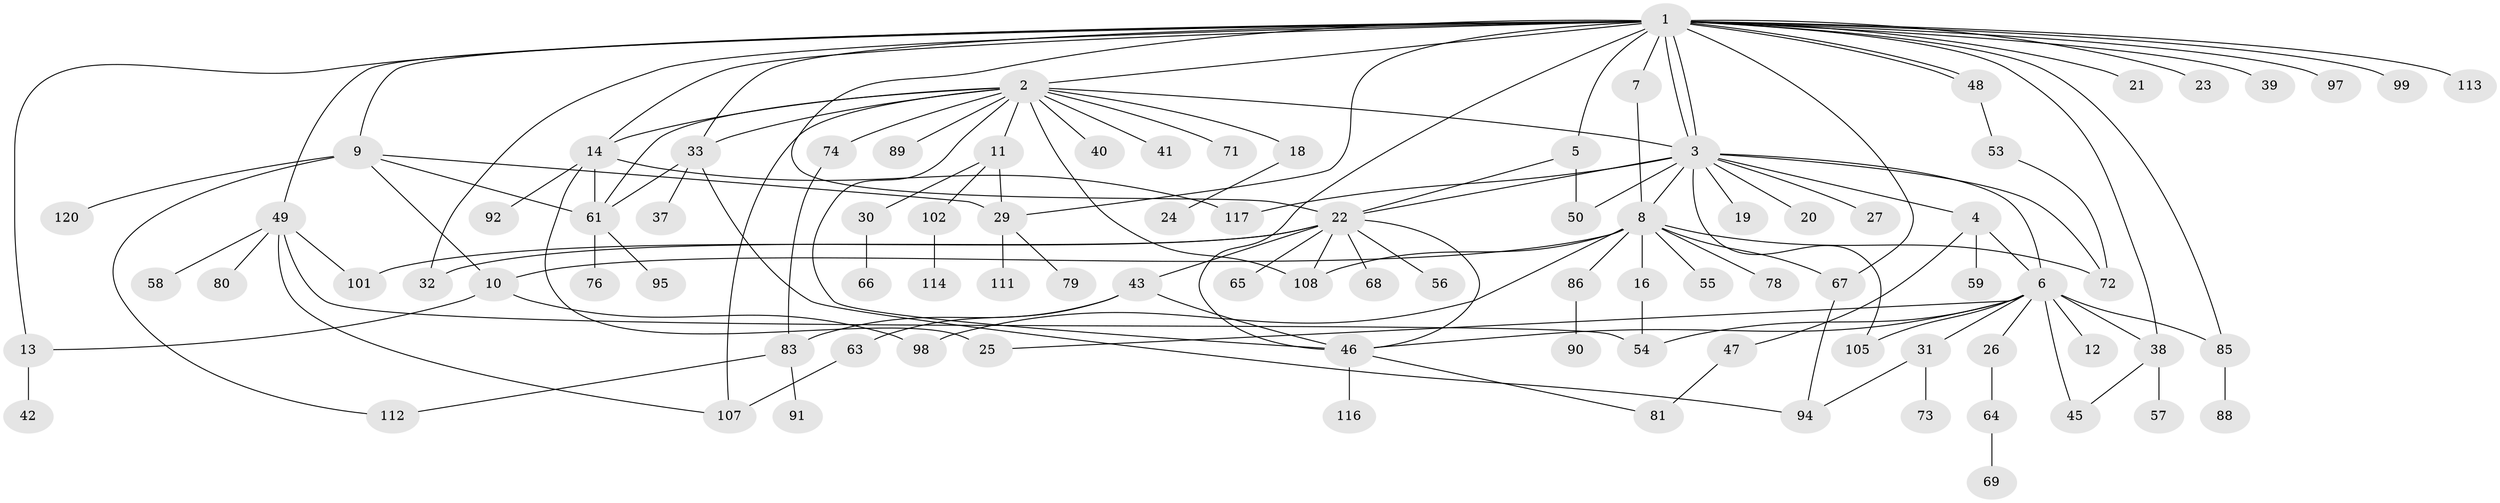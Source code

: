 // original degree distribution, {27: 0.008264462809917356, 13: 0.01652892561983471, 5: 0.05785123966942149, 3: 0.1487603305785124, 10: 0.008264462809917356, 2: 0.2727272727272727, 12: 0.008264462809917356, 1: 0.39669421487603307, 11: 0.008264462809917356, 6: 0.01652892561983471, 4: 0.049586776859504134, 7: 0.008264462809917356}
// Generated by graph-tools (version 1.1) at 2025/11/02/27/25 16:11:12]
// undirected, 92 vertices, 135 edges
graph export_dot {
graph [start="1"]
  node [color=gray90,style=filled];
  1 [super="+34"];
  2 [super="+17"];
  3 [super="+44"];
  4 [super="+82"];
  5;
  6 [super="+51"];
  7;
  8 [super="+96"];
  9 [super="+28"];
  10 [super="+36"];
  11 [super="+106"];
  12;
  13;
  14 [super="+15"];
  16;
  18;
  19;
  20;
  21 [super="+109"];
  22 [super="+35"];
  23;
  24;
  25;
  26 [super="+60"];
  27 [super="+70"];
  29 [super="+62"];
  30;
  31;
  32 [super="+110"];
  33;
  37;
  38 [super="+77"];
  39;
  40 [super="+104"];
  41;
  42;
  43;
  45;
  46 [super="+119"];
  47;
  48 [super="+121"];
  49 [super="+52"];
  50;
  53;
  54 [super="+115"];
  55;
  56;
  57;
  58;
  59;
  61 [super="+84"];
  63 [super="+75"];
  64;
  65;
  66;
  67 [super="+87"];
  68;
  69;
  71;
  72;
  73;
  74;
  76;
  78;
  79;
  80;
  81 [super="+93"];
  83;
  85;
  86;
  88;
  89;
  90;
  91;
  92;
  94;
  95;
  97 [super="+100"];
  98;
  99;
  101;
  102 [super="+103"];
  105;
  107 [super="+118"];
  108;
  111;
  112;
  113;
  114;
  116;
  117;
  120;
  1 -- 2 [weight=2];
  1 -- 3;
  1 -- 3;
  1 -- 5;
  1 -- 7;
  1 -- 9;
  1 -- 13;
  1 -- 14;
  1 -- 21;
  1 -- 23;
  1 -- 29;
  1 -- 32;
  1 -- 33;
  1 -- 38;
  1 -- 39;
  1 -- 48;
  1 -- 48;
  1 -- 49;
  1 -- 67;
  1 -- 85;
  1 -- 97;
  1 -- 99;
  1 -- 113;
  1 -- 22;
  1 -- 46;
  2 -- 11;
  2 -- 18;
  2 -- 33;
  2 -- 40;
  2 -- 41;
  2 -- 46;
  2 -- 74;
  2 -- 89;
  2 -- 3;
  2 -- 71;
  2 -- 108;
  2 -- 61;
  2 -- 14;
  2 -- 107;
  3 -- 4;
  3 -- 8;
  3 -- 19;
  3 -- 20;
  3 -- 22;
  3 -- 27;
  3 -- 50;
  3 -- 72;
  3 -- 105;
  3 -- 117;
  3 -- 6;
  4 -- 6;
  4 -- 47;
  4 -- 59;
  5 -- 22;
  5 -- 50;
  6 -- 12;
  6 -- 25;
  6 -- 26;
  6 -- 31;
  6 -- 45;
  6 -- 105;
  6 -- 38;
  6 -- 54;
  6 -- 85;
  6 -- 46;
  7 -- 8;
  8 -- 10;
  8 -- 16;
  8 -- 55;
  8 -- 67;
  8 -- 72;
  8 -- 78;
  8 -- 86;
  8 -- 98;
  8 -- 108;
  9 -- 29;
  9 -- 112;
  9 -- 120;
  9 -- 10;
  9 -- 61;
  10 -- 13;
  10 -- 98;
  11 -- 30;
  11 -- 102;
  11 -- 29 [weight=2];
  13 -- 42;
  14 -- 25;
  14 -- 117;
  14 -- 92;
  14 -- 61;
  16 -- 54;
  18 -- 24;
  22 -- 32;
  22 -- 43;
  22 -- 56;
  22 -- 65;
  22 -- 68;
  22 -- 101;
  22 -- 108;
  22 -- 46;
  26 -- 64;
  29 -- 79;
  29 -- 111;
  30 -- 66;
  31 -- 73;
  31 -- 94;
  33 -- 37;
  33 -- 61;
  33 -- 94;
  38 -- 45;
  38 -- 57;
  43 -- 63;
  43 -- 83;
  43 -- 46;
  46 -- 116;
  46 -- 81;
  47 -- 81;
  48 -- 53;
  49 -- 58;
  49 -- 80;
  49 -- 101;
  49 -- 107;
  49 -- 54;
  53 -- 72;
  61 -- 76;
  61 -- 95;
  63 -- 107;
  64 -- 69;
  67 -- 94;
  74 -- 83;
  83 -- 91;
  83 -- 112;
  85 -- 88;
  86 -- 90;
  102 -- 114;
}
